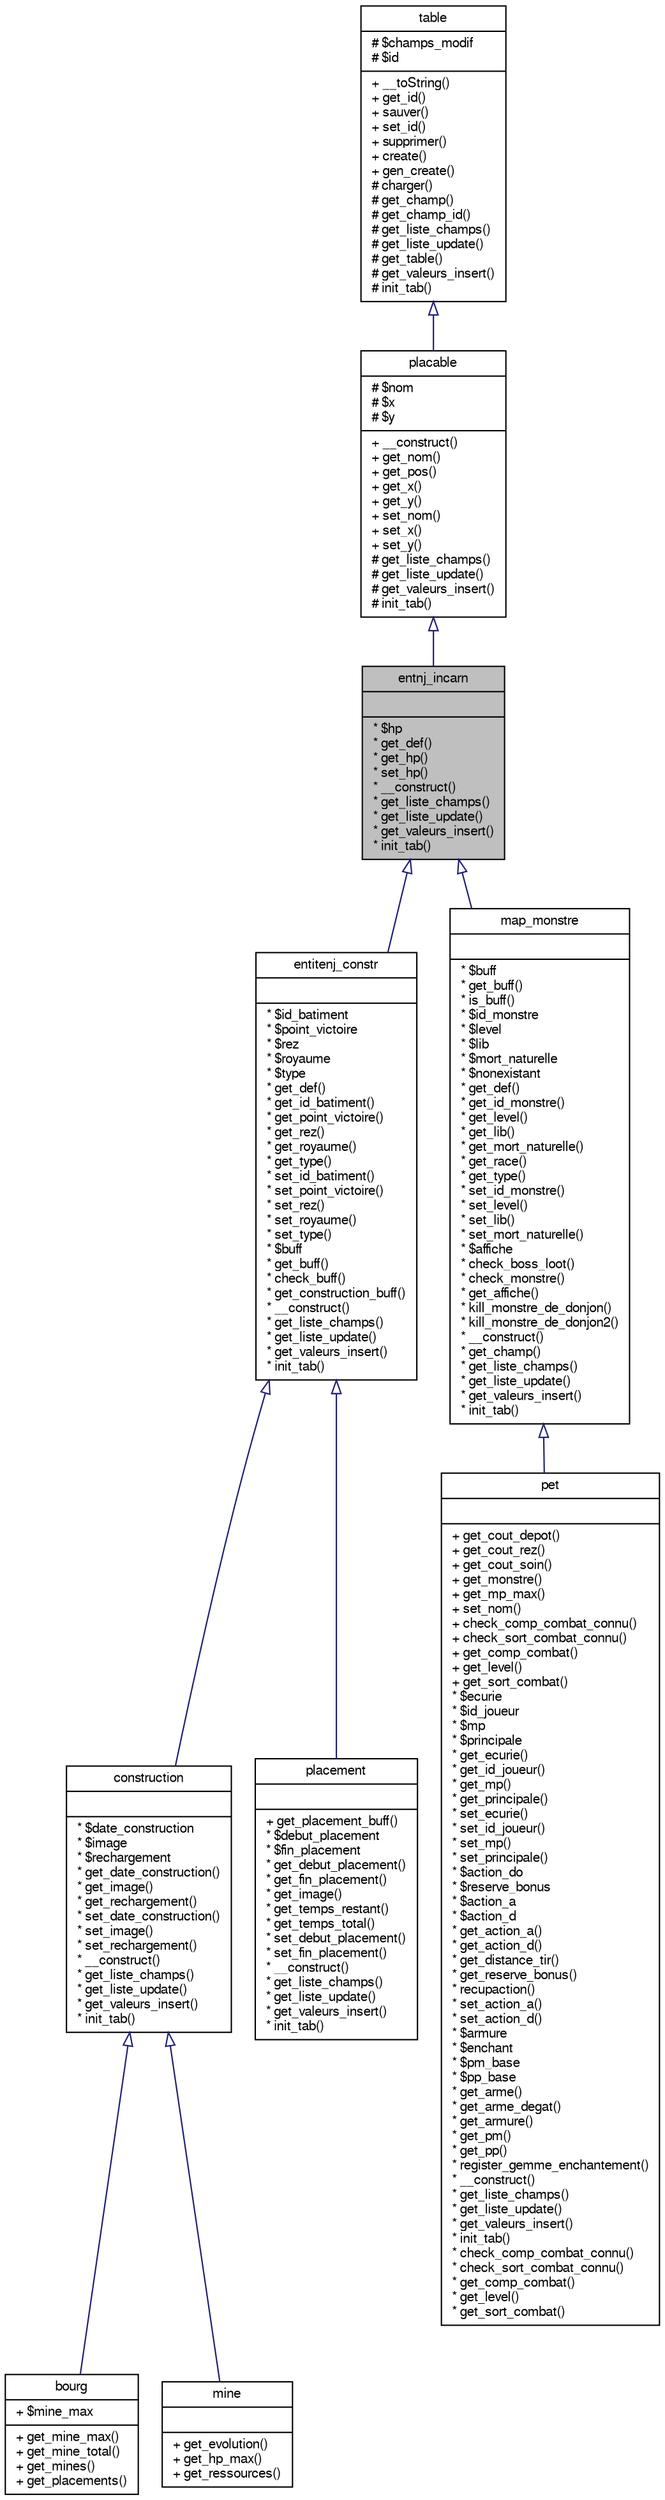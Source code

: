 digraph G
{
  bgcolor="transparent";
  edge [fontname="FreeSans",fontsize="10",labelfontname="FreeSans",labelfontsize="10"];
  node [fontname="FreeSans",fontsize="10",shape=record];
  Node1 [label="{entnj_incarn\n||* $hp\l* get_def()\l* get_hp()\l* set_hp()\l* __construct()\l* get_liste_champs()\l* get_liste_update()\l* get_valeurs_insert()\l* init_tab()\l}",height=0.2,width=0.4,color="black", fillcolor="grey75", style="filled" fontcolor="black"];
  Node2 -> Node1 [dir=back,color="midnightblue",fontsize="10",style="solid",arrowtail="empty",fontname="FreeSans"];
  Node2 [label="{placable\n|# $nom\l# $x\l# $y\l|+ __construct()\l+ get_nom()\l+ get_pos()\l+ get_x()\l+ get_y()\l+ set_nom()\l+ set_x()\l+ set_y()\l# get_liste_champs()\l# get_liste_update()\l# get_valeurs_insert()\l# init_tab()\l}",height=0.2,width=0.4,color="black",URL="$classplacable.html",tooltip="Classe Abstraite placable Cette classe à pour but de définir ce qu&#39;est un objet..."];
  Node3 -> Node2 [dir=back,color="midnightblue",fontsize="10",style="solid",arrowtail="empty",fontname="FreeSans"];
  Node3 [label="{table\n|# $champs_modif\l# $id\l|+ __toString()\l+ get_id()\l+ sauver()\l+ set_id()\l+ supprimer()\l+ create()\l+ gen_create()\l# charger()\l# get_champ()\l# get_champ_id()\l# get_liste_champs()\l# get_liste_update()\l# get_table()\l# get_valeurs_insert()\l# init_tab()\l}",height=0.2,width=0.4,color="black",URL="$classtable.html",tooltip="Classe de base pour les objets représentant un élément d&#39;une table dans la..."];
  Node1 -> Node4 [dir=back,color="midnightblue",fontsize="10",style="solid",arrowtail="empty",fontname="FreeSans"];
  Node4 [label="{entitenj_constr\n||* $id_batiment\l* $point_victoire\l* $rez\l* $royaume\l* $type\l* get_def()\l* get_id_batiment()\l* get_point_victoire()\l* get_rez()\l* get_royaume()\l* get_type()\l* set_id_batiment()\l* set_point_victoire()\l* set_rez()\l* set_royaume()\l* set_type()\l* $buff\l* get_buff()\l* check_buff()\l* get_construction_buff()\l* __construct()\l* get_liste_champs()\l* get_liste_update()\l* get_valeurs_insert()\l* init_tab()\l}",height=0.2,width=0.4,color="black",URL="$classentitenj__constr.html",tooltip="Classe entitenj_constr Classe de base pour les bâtiments sur la carte, en construction..."];
  Node4 -> Node5 [dir=back,color="midnightblue",fontsize="10",style="solid",arrowtail="empty",fontname="FreeSans"];
  Node5 [label="{construction\n||* $date_construction\l* $image\l* $rechargement\l* get_date_construction()\l* get_image()\l* get_rechargement()\l* set_date_construction()\l* set_image()\l* set_rechargement()\l* __construct()\l* get_liste_champs()\l* get_liste_update()\l* get_valeurs_insert()\l* init_tab()\l}",height=0.2,width=0.4,color="black",URL="$classconstruction.html",tooltip="Classe construction Classe représentant un bâtiment sur la carte."];
  Node5 -> Node6 [dir=back,color="midnightblue",fontsize="10",style="solid",arrowtail="empty",fontname="FreeSans"];
  Node6 [label="{bourg\n|+ $mine_max\l|+ get_mine_max()\l+ get_mine_total()\l+ get_mines()\l+ get_placements()\l}",height=0.2,width=0.4,color="black",URL="$classbourg.html"];
  Node5 -> Node7 [dir=back,color="midnightblue",fontsize="10",style="solid",arrowtail="empty",fontname="FreeSans"];
  Node7 [label="{mine\n||+ get_evolution()\l+ get_hp_max()\l+ get_ressources()\l}",height=0.2,width=0.4,color="black",URL="$classmine.html"];
  Node4 -> Node8 [dir=back,color="midnightblue",fontsize="10",style="solid",arrowtail="empty",fontname="FreeSans"];
  Node8 [label="{placement\n||+ get_placement_buff()\l* $debut_placement\l* $fin_placement\l* get_debut_placement()\l* get_fin_placement()\l* get_image()\l* get_temps_restant()\l* get_temps_total()\l* set_debut_placement()\l* set_fin_placement()\l* __construct()\l* get_liste_champs()\l* get_liste_update()\l* get_valeurs_insert()\l* init_tab()\l}",height=0.2,width=0.4,color="black",URL="$classplacement.html",tooltip="Classe placement Classe représentant un bâtiment en cosntruction sur la carte."];
  Node1 -> Node9 [dir=back,color="midnightblue",fontsize="10",style="solid",arrowtail="empty",fontname="FreeSans"];
  Node9 [label="{map_monstre\n||* $buff\l* get_buff()\l* is_buff()\l* $id_monstre\l* $level\l* $lib\l* $mort_naturelle\l* $nonexistant\l* get_def()\l* get_id_monstre()\l* get_level()\l* get_lib()\l* get_mort_naturelle()\l* get_race()\l* get_type()\l* set_id_monstre()\l* set_level()\l* set_lib()\l* set_mort_naturelle()\l* $affiche\l* check_boss_loot()\l* check_monstre()\l* get_affiche()\l* kill_monstre_de_donjon()\l* kill_monstre_de_donjon2()\l* __construct()\l* get_champ()\l* get_liste_champs()\l* get_liste_update()\l* get_valeurs_insert()\l* init_tab()\l}",height=0.2,width=0.4,color="black",URL="$classmap__monstre.html",tooltip="Classe map_monstre Classe représentant un monstre sur la carte."];
  Node9 -> Node10 [dir=back,color="midnightblue",fontsize="10",style="solid",arrowtail="empty",fontname="FreeSans"];
  Node10 [label="{pet\n||+ get_cout_depot()\l+ get_cout_rez()\l+ get_cout_soin()\l+ get_monstre()\l+ get_mp_max()\l+ set_nom()\l+ check_comp_combat_connu()\l+ check_sort_combat_connu()\l+ get_comp_combat()\l+ get_level()\l+ get_sort_combat()\l* $ecurie\l* $id_joueur\l* $mp\l* $principale\l* get_ecurie()\l* get_id_joueur()\l* get_mp()\l* get_principale()\l* set_ecurie()\l* set_id_joueur()\l* set_mp()\l* set_principale()\l* $action_do\l* $reserve_bonus\l* $action_a\l* $action_d\l* get_action_a()\l* get_action_d()\l* get_distance_tir()\l* get_reserve_bonus()\l* recupaction()\l* set_action_a()\l* set_action_d()\l* $armure\l* $enchant\l* $pm_base\l* $pp_base\l* get_arme()\l* get_arme_degat()\l* get_armure()\l* get_pm()\l* get_pp()\l* register_gemme_enchantement()\l* __construct()\l* get_liste_champs()\l* get_liste_update()\l* get_valeurs_insert()\l* init_tab()\l* check_comp_combat_connu()\l* check_sort_combat_connu()\l* get_comp_combat()\l* get_level()\l* get_sort_combat()\l}",height=0.2,width=0.4,color="black",URL="$classpet.html",tooltip="Classe pet Classe représentant un monstre dressé."];
}
